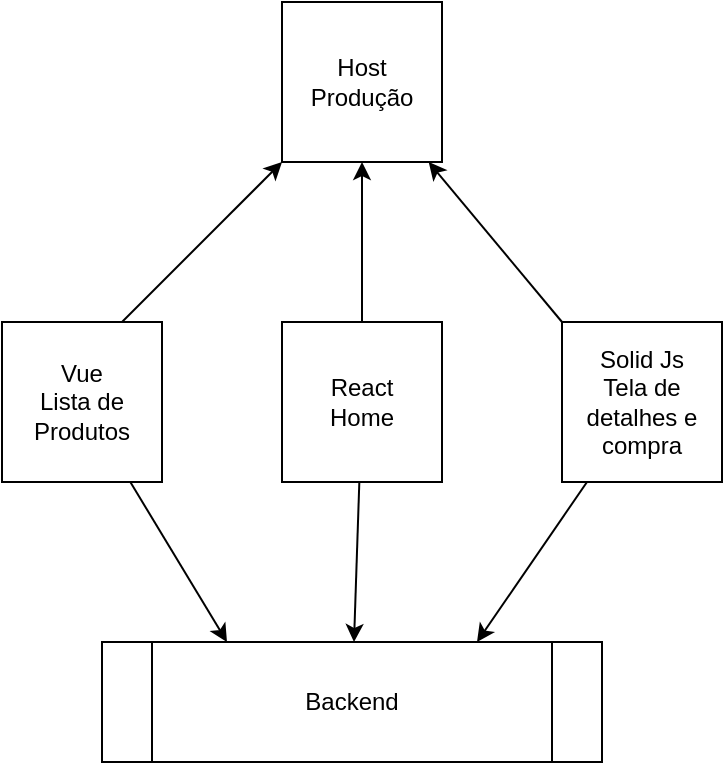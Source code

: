 <mxfile>
    <diagram id="ermvBv_E-Wv_k-IGI4zF" name="Page-1">
        <mxGraphModel dx="878" dy="541" grid="1" gridSize="10" guides="1" tooltips="1" connect="1" arrows="1" fold="1" page="1" pageScale="1" pageWidth="827" pageHeight="1169" math="0" shadow="0">
            <root>
                <mxCell id="0"/>
                <mxCell id="1" parent="0"/>
                <mxCell id="10" style="edgeStyle=none;html=1;" edge="1" parent="1" source="2" target="5">
                    <mxGeometry relative="1" as="geometry"/>
                </mxCell>
                <mxCell id="17" style="edgeStyle=none;html=1;" edge="1" parent="1" source="2" target="16">
                    <mxGeometry relative="1" as="geometry"/>
                </mxCell>
                <mxCell id="2" value="React&lt;br&gt;Home" style="whiteSpace=wrap;html=1;aspect=fixed;" vertex="1" parent="1">
                    <mxGeometry x="320" y="280" width="80" height="80" as="geometry"/>
                </mxCell>
                <mxCell id="12" style="edgeStyle=none;html=1;entryX=0.25;entryY=0;entryDx=0;entryDy=0;" edge="1" parent="1" source="3" target="5">
                    <mxGeometry relative="1" as="geometry"/>
                </mxCell>
                <mxCell id="13" style="edgeStyle=none;html=1;exitX=0.75;exitY=0;exitDx=0;exitDy=0;entryX=0;entryY=1;entryDx=0;entryDy=0;" edge="1" parent="1" source="3" target="16">
                    <mxGeometry relative="1" as="geometry">
                        <mxPoint x="340" y="200" as="targetPoint"/>
                        <Array as="points">
                            <mxPoint x="320" y="200"/>
                        </Array>
                    </mxGeometry>
                </mxCell>
                <mxCell id="3" value="Vue&lt;br&gt;Lista de Produtos" style="whiteSpace=wrap;html=1;aspect=fixed;" vertex="1" parent="1">
                    <mxGeometry x="180" y="280" width="80" height="80" as="geometry"/>
                </mxCell>
                <mxCell id="11" style="edgeStyle=none;html=1;entryX=0.75;entryY=0;entryDx=0;entryDy=0;" edge="1" parent="1" source="4" target="5">
                    <mxGeometry relative="1" as="geometry"/>
                </mxCell>
                <mxCell id="14" style="edgeStyle=none;html=1;exitX=0;exitY=0;exitDx=0;exitDy=0;" edge="1" parent="1" source="4" target="16">
                    <mxGeometry relative="1" as="geometry">
                        <mxPoint x="400" y="200" as="targetPoint"/>
                    </mxGeometry>
                </mxCell>
                <mxCell id="4" value="Solid Js&lt;br&gt;Tela de detalhes e compra" style="whiteSpace=wrap;html=1;aspect=fixed;" vertex="1" parent="1">
                    <mxGeometry x="460" y="280" width="80" height="80" as="geometry"/>
                </mxCell>
                <mxCell id="5" value="Backend" style="shape=process;whiteSpace=wrap;html=1;backgroundOutline=1;" vertex="1" parent="1">
                    <mxGeometry x="230" y="440" width="250" height="60" as="geometry"/>
                </mxCell>
                <mxCell id="16" value="Host Produção" style="whiteSpace=wrap;html=1;aspect=fixed;" vertex="1" parent="1">
                    <mxGeometry x="320" y="120" width="80" height="80" as="geometry"/>
                </mxCell>
            </root>
        </mxGraphModel>
    </diagram>
</mxfile>